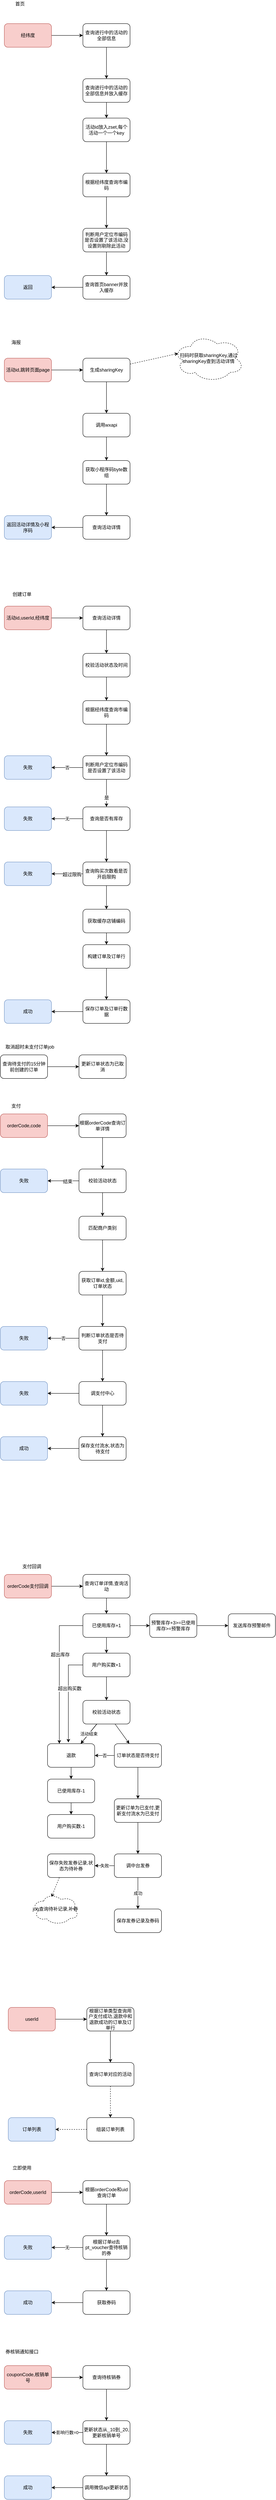 <mxfile version="12.9.5" type="github">
  <diagram id="_H2hld0KvXOal89NalA2" name="第 1 页">
    <mxGraphModel dx="1422" dy="919" grid="1" gridSize="10" guides="1" tooltips="1" connect="1" arrows="1" fold="1" page="1" pageScale="1" pageWidth="827" pageHeight="1169" math="0" shadow="0">
      <root>
        <mxCell id="0" />
        <mxCell id="1" parent="0" />
        <mxCell id="Ok05fjs2bpj7ajgnI6l9-3" value="" style="edgeStyle=orthogonalEdgeStyle;rounded=0;orthogonalLoop=1;jettySize=auto;html=1;" parent="1" source="Ok05fjs2bpj7ajgnI6l9-1" target="Ok05fjs2bpj7ajgnI6l9-2" edge="1">
          <mxGeometry relative="1" as="geometry" />
        </mxCell>
        <mxCell id="Ok05fjs2bpj7ajgnI6l9-1" value="经纬度" style="rounded=1;whiteSpace=wrap;html=1;fillColor=#f8cecc;strokeColor=#b85450;" parent="1" vertex="1">
          <mxGeometry x="50" y="100" width="120" height="60" as="geometry" />
        </mxCell>
        <mxCell id="Ok05fjs2bpj7ajgnI6l9-5" value="" style="edgeStyle=orthogonalEdgeStyle;rounded=0;orthogonalLoop=1;jettySize=auto;html=1;" parent="1" source="Ok05fjs2bpj7ajgnI6l9-2" target="Ok05fjs2bpj7ajgnI6l9-4" edge="1">
          <mxGeometry relative="1" as="geometry" />
        </mxCell>
        <mxCell id="Ok05fjs2bpj7ajgnI6l9-2" value="查询进行中的活动的全部信息" style="rounded=1;whiteSpace=wrap;html=1;" parent="1" vertex="1">
          <mxGeometry x="250" y="100" width="120" height="60" as="geometry" />
        </mxCell>
        <mxCell id="Ok05fjs2bpj7ajgnI6l9-45" value="" style="edgeStyle=none;rounded=0;orthogonalLoop=1;jettySize=auto;html=1;" parent="1" source="Ok05fjs2bpj7ajgnI6l9-4" target="Ok05fjs2bpj7ajgnI6l9-44" edge="1">
          <mxGeometry relative="1" as="geometry" />
        </mxCell>
        <mxCell id="Ok05fjs2bpj7ajgnI6l9-4" value="查询进行中的活动的全部信息并放入缓存" style="rounded=1;whiteSpace=wrap;html=1;" parent="1" vertex="1">
          <mxGeometry x="250" y="240" width="120" height="60" as="geometry" />
        </mxCell>
        <mxCell id="Ok05fjs2bpj7ajgnI6l9-46" value="" style="edgeStyle=none;rounded=0;orthogonalLoop=1;jettySize=auto;html=1;" parent="1" source="Ok05fjs2bpj7ajgnI6l9-44" target="Ok05fjs2bpj7ajgnI6l9-6" edge="1">
          <mxGeometry relative="1" as="geometry" />
        </mxCell>
        <mxCell id="Ok05fjs2bpj7ajgnI6l9-44" value="活动id放入zset,每个活动一个一个key" style="rounded=1;whiteSpace=wrap;html=1;" parent="1" vertex="1">
          <mxGeometry x="250" y="340" width="120" height="60" as="geometry" />
        </mxCell>
        <mxCell id="Ok05fjs2bpj7ajgnI6l9-9" value="" style="edgeStyle=orthogonalEdgeStyle;rounded=0;orthogonalLoop=1;jettySize=auto;html=1;" parent="1" source="Ok05fjs2bpj7ajgnI6l9-6" target="Ok05fjs2bpj7ajgnI6l9-8" edge="1">
          <mxGeometry relative="1" as="geometry" />
        </mxCell>
        <mxCell id="Ok05fjs2bpj7ajgnI6l9-6" value="根据经纬度查询市编码" style="rounded=1;whiteSpace=wrap;html=1;" parent="1" vertex="1">
          <mxGeometry x="250" y="480" width="120" height="60" as="geometry" />
        </mxCell>
        <mxCell id="Ok05fjs2bpj7ajgnI6l9-47" value="" style="edgeStyle=none;rounded=0;orthogonalLoop=1;jettySize=auto;html=1;" parent="1" source="Ok05fjs2bpj7ajgnI6l9-8" target="Ok05fjs2bpj7ajgnI6l9-14" edge="1">
          <mxGeometry relative="1" as="geometry" />
        </mxCell>
        <mxCell id="Ok05fjs2bpj7ajgnI6l9-8" value="判断用户定位市编码是否设置了该活动,没设置则剔除此活动" style="rounded=1;whiteSpace=wrap;html=1;" parent="1" vertex="1">
          <mxGeometry x="250" y="620" width="120" height="60" as="geometry" />
        </mxCell>
        <mxCell id="Ok05fjs2bpj7ajgnI6l9-18" value="" style="edgeStyle=orthogonalEdgeStyle;rounded=0;orthogonalLoop=1;jettySize=auto;html=1;" parent="1" source="Ok05fjs2bpj7ajgnI6l9-14" target="Ok05fjs2bpj7ajgnI6l9-16" edge="1">
          <mxGeometry relative="1" as="geometry" />
        </mxCell>
        <mxCell id="Ok05fjs2bpj7ajgnI6l9-14" value="查询首页banner并放入缓存" style="rounded=1;whiteSpace=wrap;html=1;" parent="1" vertex="1">
          <mxGeometry x="250" y="740" width="120" height="60" as="geometry" />
        </mxCell>
        <mxCell id="Ok05fjs2bpj7ajgnI6l9-16" value="返回" style="rounded=1;whiteSpace=wrap;html=1;fillColor=#dae8fc;strokeColor=#6c8ebf;" parent="1" vertex="1">
          <mxGeometry x="50" y="740" width="120" height="60" as="geometry" />
        </mxCell>
        <mxCell id="Ok05fjs2bpj7ajgnI6l9-50" value="" style="edgeStyle=none;rounded=0;orthogonalLoop=1;jettySize=auto;html=1;" parent="1" source="Ok05fjs2bpj7ajgnI6l9-48" target="Ok05fjs2bpj7ajgnI6l9-49" edge="1">
          <mxGeometry relative="1" as="geometry" />
        </mxCell>
        <mxCell id="Ok05fjs2bpj7ajgnI6l9-48" value="活动id,跳转页面page" style="rounded=1;whiteSpace=wrap;html=1;fillColor=#f8cecc;strokeColor=#b85450;" parent="1" vertex="1">
          <mxGeometry x="50" y="950" width="120" height="60" as="geometry" />
        </mxCell>
        <mxCell id="yhTUn1hj1hSoAKpHzNoM-26" value="" style="edgeStyle=orthogonalEdgeStyle;rounded=0;orthogonalLoop=1;jettySize=auto;html=1;" edge="1" parent="1" source="Ok05fjs2bpj7ajgnI6l9-49" target="yhTUn1hj1hSoAKpHzNoM-25">
          <mxGeometry relative="1" as="geometry" />
        </mxCell>
        <mxCell id="yhTUn1hj1hSoAKpHzNoM-31" style="edgeStyle=none;rounded=0;orthogonalLoop=1;jettySize=auto;html=1;exitX=1;exitY=0.25;exitDx=0;exitDy=0;entryX=0.07;entryY=0.4;entryDx=0;entryDy=0;entryPerimeter=0;strokeColor=#000000;dashed=1;" edge="1" parent="1" source="Ok05fjs2bpj7ajgnI6l9-49" target="yhTUn1hj1hSoAKpHzNoM-28">
          <mxGeometry relative="1" as="geometry" />
        </mxCell>
        <mxCell id="Ok05fjs2bpj7ajgnI6l9-49" value="生成sharingKey" style="rounded=1;whiteSpace=wrap;html=1;" parent="1" vertex="1">
          <mxGeometry x="250" y="950" width="120" height="60" as="geometry" />
        </mxCell>
        <mxCell id="yhTUn1hj1hSoAKpHzNoM-27" value="" style="edgeStyle=orthogonalEdgeStyle;rounded=0;orthogonalLoop=1;jettySize=auto;html=1;" edge="1" parent="1" source="yhTUn1hj1hSoAKpHzNoM-25" target="Ok05fjs2bpj7ajgnI6l9-51">
          <mxGeometry relative="1" as="geometry" />
        </mxCell>
        <mxCell id="yhTUn1hj1hSoAKpHzNoM-25" value="调用wxapi" style="rounded=1;whiteSpace=wrap;html=1;" vertex="1" parent="1">
          <mxGeometry x="250" y="1090" width="120" height="60" as="geometry" />
        </mxCell>
        <mxCell id="Ok05fjs2bpj7ajgnI6l9-54" value="" style="edgeStyle=none;rounded=0;orthogonalLoop=1;jettySize=auto;html=1;" parent="1" source="Ok05fjs2bpj7ajgnI6l9-51" edge="1">
          <mxGeometry relative="1" as="geometry">
            <mxPoint x="310" y="1350" as="targetPoint" />
          </mxGeometry>
        </mxCell>
        <mxCell id="Ok05fjs2bpj7ajgnI6l9-51" value="获取小程序码byte数组" style="rounded=1;whiteSpace=wrap;html=1;" parent="1" vertex="1">
          <mxGeometry x="250" y="1210" width="120" height="60" as="geometry" />
        </mxCell>
        <mxCell id="Ok05fjs2bpj7ajgnI6l9-58" value="" style="edgeStyle=none;rounded=0;orthogonalLoop=1;jettySize=auto;html=1;" parent="1" source="Ok05fjs2bpj7ajgnI6l9-55" target="Ok05fjs2bpj7ajgnI6l9-57" edge="1">
          <mxGeometry relative="1" as="geometry" />
        </mxCell>
        <mxCell id="Ok05fjs2bpj7ajgnI6l9-55" value="查询活动详情" style="rounded=1;whiteSpace=wrap;html=1;" parent="1" vertex="1">
          <mxGeometry x="250" y="1350" width="120" height="60" as="geometry" />
        </mxCell>
        <mxCell id="Ok05fjs2bpj7ajgnI6l9-57" value="返回活动详情及小程序码" style="rounded=1;whiteSpace=wrap;html=1;fillColor=#dae8fc;strokeColor=#6c8ebf;" parent="1" vertex="1">
          <mxGeometry x="50" y="1350" width="120" height="60" as="geometry" />
        </mxCell>
        <mxCell id="Ok05fjs2bpj7ajgnI6l9-61" value="" style="edgeStyle=none;rounded=0;orthogonalLoop=1;jettySize=auto;html=1;" parent="1" source="Ok05fjs2bpj7ajgnI6l9-59" target="Ok05fjs2bpj7ajgnI6l9-60" edge="1">
          <mxGeometry relative="1" as="geometry" />
        </mxCell>
        <mxCell id="Ok05fjs2bpj7ajgnI6l9-59" value="活动id,userId,经纬度" style="rounded=1;whiteSpace=wrap;html=1;fillColor=#f8cecc;strokeColor=#b85450;" parent="1" vertex="1">
          <mxGeometry x="50" y="1580" width="120" height="60" as="geometry" />
        </mxCell>
        <mxCell id="Ok05fjs2bpj7ajgnI6l9-83" value="" style="edgeStyle=none;rounded=0;orthogonalLoop=1;jettySize=auto;html=1;" parent="1" source="Ok05fjs2bpj7ajgnI6l9-60" target="Ok05fjs2bpj7ajgnI6l9-75" edge="1">
          <mxGeometry relative="1" as="geometry" />
        </mxCell>
        <mxCell id="Ok05fjs2bpj7ajgnI6l9-60" value="查询活动详情" style="rounded=1;whiteSpace=wrap;html=1;" parent="1" vertex="1">
          <mxGeometry x="250" y="1580" width="120" height="60" as="geometry" />
        </mxCell>
        <mxCell id="Ok05fjs2bpj7ajgnI6l9-84" value="" style="edgeStyle=none;rounded=0;orthogonalLoop=1;jettySize=auto;html=1;" parent="1" source="Ok05fjs2bpj7ajgnI6l9-75" target="Ok05fjs2bpj7ajgnI6l9-66" edge="1">
          <mxGeometry relative="1" as="geometry" />
        </mxCell>
        <mxCell id="Ok05fjs2bpj7ajgnI6l9-75" value="校验活动状态及时间" style="rounded=1;whiteSpace=wrap;html=1;" parent="1" vertex="1">
          <mxGeometry x="250" y="1700" width="120" height="60" as="geometry" />
        </mxCell>
        <mxCell id="Ok05fjs2bpj7ajgnI6l9-69" value="" style="edgeStyle=none;rounded=0;orthogonalLoop=1;jettySize=auto;html=1;" parent="1" source="Ok05fjs2bpj7ajgnI6l9-66" target="Ok05fjs2bpj7ajgnI6l9-68" edge="1">
          <mxGeometry relative="1" as="geometry" />
        </mxCell>
        <mxCell id="Ok05fjs2bpj7ajgnI6l9-66" value="根据经纬度查询市编码" style="rounded=1;whiteSpace=wrap;html=1;" parent="1" vertex="1">
          <mxGeometry x="250" y="1820" width="120" height="60" as="geometry" />
        </mxCell>
        <mxCell id="Ok05fjs2bpj7ajgnI6l9-71" value="否" style="edgeStyle=none;rounded=0;orthogonalLoop=1;jettySize=auto;html=1;" parent="1" source="Ok05fjs2bpj7ajgnI6l9-68" target="Ok05fjs2bpj7ajgnI6l9-70" edge="1">
          <mxGeometry relative="1" as="geometry" />
        </mxCell>
        <mxCell id="Ok05fjs2bpj7ajgnI6l9-92" value="" style="edgeStyle=none;rounded=0;orthogonalLoop=1;jettySize=auto;html=1;" parent="1" source="Ok05fjs2bpj7ajgnI6l9-68" target="Ok05fjs2bpj7ajgnI6l9-81" edge="1">
          <mxGeometry relative="1" as="geometry" />
        </mxCell>
        <mxCell id="Ok05fjs2bpj7ajgnI6l9-93" value="是" style="text;html=1;align=center;verticalAlign=middle;resizable=0;points=[];labelBackgroundColor=#ffffff;" parent="Ok05fjs2bpj7ajgnI6l9-92" vertex="1" connectable="0">
          <mxGeometry x="0.343" relative="1" as="geometry">
            <mxPoint as="offset" />
          </mxGeometry>
        </mxCell>
        <mxCell id="Ok05fjs2bpj7ajgnI6l9-68" value="判断用户定位市编码是否设置了该活动" style="rounded=1;whiteSpace=wrap;html=1;" parent="1" vertex="1">
          <mxGeometry x="250" y="1960" width="120" height="60" as="geometry" />
        </mxCell>
        <mxCell id="Ok05fjs2bpj7ajgnI6l9-86" value="" style="edgeStyle=none;rounded=0;orthogonalLoop=1;jettySize=auto;html=1;" parent="1" source="Ok05fjs2bpj7ajgnI6l9-81" target="Ok05fjs2bpj7ajgnI6l9-85" edge="1">
          <mxGeometry relative="1" as="geometry" />
        </mxCell>
        <mxCell id="yhTUn1hj1hSoAKpHzNoM-2" value="无" style="edgeStyle=orthogonalEdgeStyle;rounded=0;orthogonalLoop=1;jettySize=auto;html=1;" edge="1" parent="1" source="Ok05fjs2bpj7ajgnI6l9-81" target="yhTUn1hj1hSoAKpHzNoM-1">
          <mxGeometry relative="1" as="geometry" />
        </mxCell>
        <mxCell id="Ok05fjs2bpj7ajgnI6l9-81" value="查询是否有库存" style="rounded=1;whiteSpace=wrap;html=1;" parent="1" vertex="1">
          <mxGeometry x="250" y="2090" width="120" height="60" as="geometry" />
        </mxCell>
        <mxCell id="yhTUn1hj1hSoAKpHzNoM-1" value="失败" style="rounded=1;whiteSpace=wrap;html=1;fillColor=#dae8fc;strokeColor=#6c8ebf;" vertex="1" parent="1">
          <mxGeometry x="50" y="2090" width="120" height="60" as="geometry" />
        </mxCell>
        <mxCell id="Ok05fjs2bpj7ajgnI6l9-88" value="" style="edgeStyle=none;rounded=0;orthogonalLoop=1;jettySize=auto;html=1;" parent="1" source="Ok05fjs2bpj7ajgnI6l9-85" target="Ok05fjs2bpj7ajgnI6l9-87" edge="1">
          <mxGeometry relative="1" as="geometry" />
        </mxCell>
        <mxCell id="Ok05fjs2bpj7ajgnI6l9-89" value="超过限购" style="text;html=1;align=center;verticalAlign=middle;resizable=0;points=[];labelBackgroundColor=#ffffff;" parent="Ok05fjs2bpj7ajgnI6l9-88" vertex="1" connectable="0">
          <mxGeometry x="-0.3" y="2" relative="1" as="geometry">
            <mxPoint as="offset" />
          </mxGeometry>
        </mxCell>
        <mxCell id="Ok05fjs2bpj7ajgnI6l9-91" value="" style="edgeStyle=none;rounded=0;orthogonalLoop=1;jettySize=auto;html=1;" parent="1" source="Ok05fjs2bpj7ajgnI6l9-85" target="Ok05fjs2bpj7ajgnI6l9-90" edge="1">
          <mxGeometry relative="1" as="geometry" />
        </mxCell>
        <mxCell id="Ok05fjs2bpj7ajgnI6l9-85" value="查询购买次数看是否开启限购" style="rounded=1;whiteSpace=wrap;html=1;" parent="1" vertex="1">
          <mxGeometry x="250" y="2230" width="120" height="60" as="geometry" />
        </mxCell>
        <mxCell id="Ok05fjs2bpj7ajgnI6l9-95" value="" style="edgeStyle=none;rounded=0;orthogonalLoop=1;jettySize=auto;html=1;" parent="1" source="Ok05fjs2bpj7ajgnI6l9-90" target="Ok05fjs2bpj7ajgnI6l9-94" edge="1">
          <mxGeometry relative="1" as="geometry" />
        </mxCell>
        <mxCell id="Ok05fjs2bpj7ajgnI6l9-90" value="获取缓存店铺编码" style="rounded=1;whiteSpace=wrap;html=1;" parent="1" vertex="1">
          <mxGeometry x="250" y="2350" width="120" height="60" as="geometry" />
        </mxCell>
        <mxCell id="Ok05fjs2bpj7ajgnI6l9-99" value="" style="edgeStyle=none;rounded=0;orthogonalLoop=1;jettySize=auto;html=1;" parent="1" source="Ok05fjs2bpj7ajgnI6l9-94" target="Ok05fjs2bpj7ajgnI6l9-98" edge="1">
          <mxGeometry relative="1" as="geometry" />
        </mxCell>
        <mxCell id="Ok05fjs2bpj7ajgnI6l9-94" value="构建订单及订单行" style="rounded=1;whiteSpace=wrap;html=1;" parent="1" vertex="1">
          <mxGeometry x="250" y="2440" width="120" height="60" as="geometry" />
        </mxCell>
        <mxCell id="Ok05fjs2bpj7ajgnI6l9-101" value="" style="edgeStyle=none;rounded=0;orthogonalLoop=1;jettySize=auto;html=1;" parent="1" source="Ok05fjs2bpj7ajgnI6l9-98" target="Ok05fjs2bpj7ajgnI6l9-100" edge="1">
          <mxGeometry relative="1" as="geometry" />
        </mxCell>
        <mxCell id="Ok05fjs2bpj7ajgnI6l9-98" value="保存订单及订单行数据" style="rounded=1;whiteSpace=wrap;html=1;" parent="1" vertex="1">
          <mxGeometry x="250" y="2580" width="120" height="60" as="geometry" />
        </mxCell>
        <mxCell id="Ok05fjs2bpj7ajgnI6l9-100" value="成功" style="rounded=1;whiteSpace=wrap;html=1;fillColor=#dae8fc;strokeColor=#6c8ebf;" parent="1" vertex="1">
          <mxGeometry x="50" y="2580" width="120" height="60" as="geometry" />
        </mxCell>
        <mxCell id="Ok05fjs2bpj7ajgnI6l9-87" value="失败" style="rounded=1;whiteSpace=wrap;html=1;fillColor=#dae8fc;strokeColor=#6c8ebf;" parent="1" vertex="1">
          <mxGeometry x="50" y="2230" width="120" height="60" as="geometry" />
        </mxCell>
        <mxCell id="Ok05fjs2bpj7ajgnI6l9-70" value="失败" style="rounded=1;whiteSpace=wrap;html=1;fillColor=#dae8fc;strokeColor=#6c8ebf;" parent="1" vertex="1">
          <mxGeometry x="50" y="1960" width="120" height="60" as="geometry" />
        </mxCell>
        <mxCell id="Ok05fjs2bpj7ajgnI6l9-104" value="" style="edgeStyle=none;rounded=0;orthogonalLoop=1;jettySize=auto;html=1;" parent="1" source="Ok05fjs2bpj7ajgnI6l9-102" target="Ok05fjs2bpj7ajgnI6l9-103" edge="1">
          <mxGeometry relative="1" as="geometry" />
        </mxCell>
        <mxCell id="Ok05fjs2bpj7ajgnI6l9-102" value="查询待支付的15分钟前创建的订单" style="rounded=1;whiteSpace=wrap;html=1;" parent="1" vertex="1">
          <mxGeometry x="40" y="2720" width="120" height="60" as="geometry" />
        </mxCell>
        <mxCell id="Ok05fjs2bpj7ajgnI6l9-103" value="更新订单状态为已取消" style="rounded=1;whiteSpace=wrap;html=1;" parent="1" vertex="1">
          <mxGeometry x="240" y="2720" width="120" height="60" as="geometry" />
        </mxCell>
        <mxCell id="Ok05fjs2bpj7ajgnI6l9-109" value="" style="edgeStyle=none;rounded=0;orthogonalLoop=1;jettySize=auto;html=1;" parent="1" source="Ok05fjs2bpj7ajgnI6l9-107" target="Ok05fjs2bpj7ajgnI6l9-108" edge="1">
          <mxGeometry relative="1" as="geometry" />
        </mxCell>
        <mxCell id="Ok05fjs2bpj7ajgnI6l9-107" value="orderCode,code" style="rounded=1;whiteSpace=wrap;html=1;fillColor=#f8cecc;strokeColor=#b85450;" parent="1" vertex="1">
          <mxGeometry x="40" y="2870" width="120" height="60" as="geometry" />
        </mxCell>
        <mxCell id="Ok05fjs2bpj7ajgnI6l9-132" value="" style="edgeStyle=none;rounded=0;orthogonalLoop=1;jettySize=auto;html=1;" parent="1" source="Ok05fjs2bpj7ajgnI6l9-108" target="Ok05fjs2bpj7ajgnI6l9-131" edge="1">
          <mxGeometry relative="1" as="geometry" />
        </mxCell>
        <mxCell id="Ok05fjs2bpj7ajgnI6l9-108" value="根据orderCode查询订单详情" style="rounded=1;whiteSpace=wrap;html=1;" parent="1" vertex="1">
          <mxGeometry x="240" y="2870" width="120" height="60" as="geometry" />
        </mxCell>
        <mxCell id="Ok05fjs2bpj7ajgnI6l9-133" value="" style="edgeStyle=none;rounded=0;orthogonalLoop=1;jettySize=auto;html=1;" parent="1" source="Ok05fjs2bpj7ajgnI6l9-131" target="Ok05fjs2bpj7ajgnI6l9-110" edge="1">
          <mxGeometry relative="1" as="geometry" />
        </mxCell>
        <mxCell id="Ok05fjs2bpj7ajgnI6l9-170" value="" style="edgeStyle=none;rounded=0;orthogonalLoop=1;jettySize=auto;html=1;" parent="1" source="Ok05fjs2bpj7ajgnI6l9-131" edge="1">
          <mxGeometry relative="1" as="geometry">
            <mxPoint x="160" y="3040" as="targetPoint" />
          </mxGeometry>
        </mxCell>
        <mxCell id="Ok05fjs2bpj7ajgnI6l9-171" value="结束" style="text;html=1;align=center;verticalAlign=middle;resizable=0;points=[];labelBackgroundColor=#ffffff;" parent="Ok05fjs2bpj7ajgnI6l9-170" vertex="1" connectable="0">
          <mxGeometry x="-0.275" y="2" relative="1" as="geometry">
            <mxPoint as="offset" />
          </mxGeometry>
        </mxCell>
        <mxCell id="Ok05fjs2bpj7ajgnI6l9-131" value="校验活动状态" style="rounded=1;whiteSpace=wrap;html=1;" parent="1" vertex="1">
          <mxGeometry x="240" y="3010" width="120" height="60" as="geometry" />
        </mxCell>
        <mxCell id="Ok05fjs2bpj7ajgnI6l9-113" value="" style="edgeStyle=none;rounded=0;orthogonalLoop=1;jettySize=auto;html=1;" parent="1" source="Ok05fjs2bpj7ajgnI6l9-110" target="Ok05fjs2bpj7ajgnI6l9-112" edge="1">
          <mxGeometry relative="1" as="geometry" />
        </mxCell>
        <mxCell id="Ok05fjs2bpj7ajgnI6l9-110" value="匹配商户类别" style="rounded=1;whiteSpace=wrap;html=1;" parent="1" vertex="1">
          <mxGeometry x="240" y="3130" width="120" height="60" as="geometry" />
        </mxCell>
        <mxCell id="Ok05fjs2bpj7ajgnI6l9-115" value="" style="edgeStyle=none;rounded=0;orthogonalLoop=1;jettySize=auto;html=1;" parent="1" source="Ok05fjs2bpj7ajgnI6l9-112" target="Ok05fjs2bpj7ajgnI6l9-114" edge="1">
          <mxGeometry relative="1" as="geometry" />
        </mxCell>
        <mxCell id="Ok05fjs2bpj7ajgnI6l9-112" value="获取订单id,金额,uid,订单状态" style="rounded=1;whiteSpace=wrap;html=1;" parent="1" vertex="1">
          <mxGeometry x="240" y="3270" width="120" height="60" as="geometry" />
        </mxCell>
        <mxCell id="Ok05fjs2bpj7ajgnI6l9-117" value="否" style="edgeStyle=none;rounded=0;orthogonalLoop=1;jettySize=auto;html=1;" parent="1" source="Ok05fjs2bpj7ajgnI6l9-114" target="Ok05fjs2bpj7ajgnI6l9-116" edge="1">
          <mxGeometry relative="1" as="geometry" />
        </mxCell>
        <mxCell id="Ok05fjs2bpj7ajgnI6l9-134" value="" style="edgeStyle=none;rounded=0;orthogonalLoop=1;jettySize=auto;html=1;" parent="1" source="Ok05fjs2bpj7ajgnI6l9-114" target="Ok05fjs2bpj7ajgnI6l9-120" edge="1">
          <mxGeometry relative="1" as="geometry" />
        </mxCell>
        <mxCell id="Ok05fjs2bpj7ajgnI6l9-114" value="判断订单状态是否待支付" style="rounded=1;whiteSpace=wrap;html=1;" parent="1" vertex="1">
          <mxGeometry x="240" y="3410" width="120" height="60" as="geometry" />
        </mxCell>
        <mxCell id="Ok05fjs2bpj7ajgnI6l9-123" value="" style="edgeStyle=none;rounded=0;orthogonalLoop=1;jettySize=auto;html=1;" parent="1" source="Ok05fjs2bpj7ajgnI6l9-120" target="Ok05fjs2bpj7ajgnI6l9-122" edge="1">
          <mxGeometry relative="1" as="geometry" />
        </mxCell>
        <mxCell id="Ok05fjs2bpj7ajgnI6l9-125" value="" style="edgeStyle=none;rounded=0;orthogonalLoop=1;jettySize=auto;html=1;" parent="1" source="Ok05fjs2bpj7ajgnI6l9-120" target="Ok05fjs2bpj7ajgnI6l9-124" edge="1">
          <mxGeometry relative="1" as="geometry" />
        </mxCell>
        <mxCell id="Ok05fjs2bpj7ajgnI6l9-120" value="调支付中心" style="rounded=1;whiteSpace=wrap;html=1;" parent="1" vertex="1">
          <mxGeometry x="240" y="3550" width="120" height="60" as="geometry" />
        </mxCell>
        <mxCell id="Ok05fjs2bpj7ajgnI6l9-127" value="" style="edgeStyle=none;rounded=0;orthogonalLoop=1;jettySize=auto;html=1;" parent="1" source="Ok05fjs2bpj7ajgnI6l9-124" target="Ok05fjs2bpj7ajgnI6l9-126" edge="1">
          <mxGeometry relative="1" as="geometry" />
        </mxCell>
        <mxCell id="Ok05fjs2bpj7ajgnI6l9-124" value="保存支付流水,状态为待支付" style="rounded=1;whiteSpace=wrap;html=1;" parent="1" vertex="1">
          <mxGeometry x="240" y="3690" width="120" height="60" as="geometry" />
        </mxCell>
        <mxCell id="Ok05fjs2bpj7ajgnI6l9-126" value="成功" style="rounded=1;whiteSpace=wrap;html=1;fillColor=#dae8fc;strokeColor=#6c8ebf;" parent="1" vertex="1">
          <mxGeometry x="40" y="3690" width="120" height="60" as="geometry" />
        </mxCell>
        <mxCell id="Ok05fjs2bpj7ajgnI6l9-122" value="失败" style="rounded=1;whiteSpace=wrap;html=1;fillColor=#dae8fc;strokeColor=#6c8ebf;" parent="1" vertex="1">
          <mxGeometry x="40" y="3550" width="120" height="60" as="geometry" />
        </mxCell>
        <mxCell id="Ok05fjs2bpj7ajgnI6l9-116" value="失败" style="rounded=1;whiteSpace=wrap;html=1;fillColor=#dae8fc;strokeColor=#6c8ebf;" parent="1" vertex="1">
          <mxGeometry x="40" y="3410" width="120" height="60" as="geometry" />
        </mxCell>
        <mxCell id="Ok05fjs2bpj7ajgnI6l9-130" value="" style="edgeStyle=none;rounded=0;orthogonalLoop=1;jettySize=auto;html=1;" parent="1" source="Ok05fjs2bpj7ajgnI6l9-128" target="Ok05fjs2bpj7ajgnI6l9-129" edge="1">
          <mxGeometry relative="1" as="geometry" />
        </mxCell>
        <mxCell id="Ok05fjs2bpj7ajgnI6l9-128" value="orderCode支付回调" style="rounded=1;whiteSpace=wrap;html=1;fillColor=#f8cecc;strokeColor=#b85450;" parent="1" vertex="1">
          <mxGeometry x="50" y="4040" width="120" height="60" as="geometry" />
        </mxCell>
        <mxCell id="yhTUn1hj1hSoAKpHzNoM-4" value="" style="edgeStyle=orthogonalEdgeStyle;rounded=0;orthogonalLoop=1;jettySize=auto;html=1;" edge="1" parent="1" source="Ok05fjs2bpj7ajgnI6l9-129" target="yhTUn1hj1hSoAKpHzNoM-3">
          <mxGeometry relative="1" as="geometry" />
        </mxCell>
        <mxCell id="Ok05fjs2bpj7ajgnI6l9-129" value="查询订单详情,查询活动" style="rounded=1;whiteSpace=wrap;html=1;" parent="1" vertex="1">
          <mxGeometry x="250" y="4040" width="120" height="60" as="geometry" />
        </mxCell>
        <mxCell id="Ok05fjs2bpj7ajgnI6l9-140" value="" style="edgeStyle=none;rounded=0;orthogonalLoop=1;jettySize=auto;html=1;" parent="1" source="Ok05fjs2bpj7ajgnI6l9-135" target="Ok05fjs2bpj7ajgnI6l9-139" edge="1">
          <mxGeometry relative="1" as="geometry" />
        </mxCell>
        <mxCell id="Ok05fjs2bpj7ajgnI6l9-141" value="" style="edgeStyle=none;rounded=0;orthogonalLoop=1;jettySize=auto;html=1;" parent="1" source="Ok05fjs2bpj7ajgnI6l9-135" target="Ok05fjs2bpj7ajgnI6l9-139" edge="1">
          <mxGeometry relative="1" as="geometry" />
        </mxCell>
        <mxCell id="Ok05fjs2bpj7ajgnI6l9-142" value="活动结束" style="edgeStyle=none;rounded=0;orthogonalLoop=1;jettySize=auto;html=1;" parent="1" source="Ok05fjs2bpj7ajgnI6l9-135" target="Ok05fjs2bpj7ajgnI6l9-139" edge="1">
          <mxGeometry relative="1" as="geometry" />
        </mxCell>
        <mxCell id="Ok05fjs2bpj7ajgnI6l9-144" value="" style="edgeStyle=none;rounded=0;orthogonalLoop=1;jettySize=auto;html=1;" parent="1" source="Ok05fjs2bpj7ajgnI6l9-135" target="Ok05fjs2bpj7ajgnI6l9-143" edge="1">
          <mxGeometry relative="1" as="geometry" />
        </mxCell>
        <mxCell id="Ok05fjs2bpj7ajgnI6l9-135" value="校验活动状态" style="rounded=1;whiteSpace=wrap;html=1;" parent="1" vertex="1">
          <mxGeometry x="250" y="4360" width="120" height="60" as="geometry" />
        </mxCell>
        <mxCell id="Ok05fjs2bpj7ajgnI6l9-148" value="" style="edgeStyle=none;rounded=0;orthogonalLoop=1;jettySize=auto;html=1;" parent="1" source="Ok05fjs2bpj7ajgnI6l9-143" target="Ok05fjs2bpj7ajgnI6l9-147" edge="1">
          <mxGeometry relative="1" as="geometry" />
        </mxCell>
        <mxCell id="Ok05fjs2bpj7ajgnI6l9-149" value="否" style="edgeStyle=none;rounded=0;orthogonalLoop=1;jettySize=auto;html=1;" parent="1" source="Ok05fjs2bpj7ajgnI6l9-143" target="Ok05fjs2bpj7ajgnI6l9-139" edge="1">
          <mxGeometry relative="1" as="geometry" />
        </mxCell>
        <mxCell id="Ok05fjs2bpj7ajgnI6l9-143" value="订单状态是否待支付" style="rounded=1;whiteSpace=wrap;html=1;" parent="1" vertex="1">
          <mxGeometry x="330" y="4470" width="120" height="60" as="geometry" />
        </mxCell>
        <mxCell id="Ok05fjs2bpj7ajgnI6l9-152" value="" style="edgeStyle=none;rounded=0;orthogonalLoop=1;jettySize=auto;html=1;" parent="1" source="Ok05fjs2bpj7ajgnI6l9-147" target="Ok05fjs2bpj7ajgnI6l9-151" edge="1">
          <mxGeometry relative="1" as="geometry" />
        </mxCell>
        <mxCell id="Ok05fjs2bpj7ajgnI6l9-147" value="更新订单为已支付,更新支付流水为已支付" style="rounded=1;whiteSpace=wrap;html=1;" parent="1" vertex="1">
          <mxGeometry x="330" y="4610" width="120" height="60" as="geometry" />
        </mxCell>
        <mxCell id="Ok05fjs2bpj7ajgnI6l9-154" value="失败" style="edgeStyle=none;rounded=0;orthogonalLoop=1;jettySize=auto;html=1;" parent="1" source="Ok05fjs2bpj7ajgnI6l9-151" target="Ok05fjs2bpj7ajgnI6l9-153" edge="1">
          <mxGeometry relative="1" as="geometry" />
        </mxCell>
        <mxCell id="Ok05fjs2bpj7ajgnI6l9-158" value="成功" style="edgeStyle=none;rounded=0;orthogonalLoop=1;jettySize=auto;html=1;" parent="1" source="Ok05fjs2bpj7ajgnI6l9-151" target="Ok05fjs2bpj7ajgnI6l9-157" edge="1">
          <mxGeometry relative="1" as="geometry" />
        </mxCell>
        <mxCell id="Ok05fjs2bpj7ajgnI6l9-151" value="调中台发券" style="rounded=1;whiteSpace=wrap;html=1;" parent="1" vertex="1">
          <mxGeometry x="330" y="4750" width="120" height="60" as="geometry" />
        </mxCell>
        <mxCell id="Ok05fjs2bpj7ajgnI6l9-157" value="保存发券记录及券码" style="rounded=1;whiteSpace=wrap;html=1;" parent="1" vertex="1">
          <mxGeometry x="330" y="4890" width="120" height="60" as="geometry" />
        </mxCell>
        <mxCell id="yhTUn1hj1hSoAKpHzNoM-18" value="" style="edgeStyle=orthogonalEdgeStyle;rounded=0;orthogonalLoop=1;jettySize=auto;html=1;" edge="1" parent="1" source="Ok05fjs2bpj7ajgnI6l9-161">
          <mxGeometry relative="1" as="geometry">
            <mxPoint x="620" y="4170" as="targetPoint" />
          </mxGeometry>
        </mxCell>
        <mxCell id="Ok05fjs2bpj7ajgnI6l9-161" value="预警库存+3&amp;gt;=已使用库存&amp;gt;=预警库存" style="rounded=1;whiteSpace=wrap;html=1;" parent="1" vertex="1">
          <mxGeometry x="420" y="4140" width="120" height="60" as="geometry" />
        </mxCell>
        <mxCell id="Ok05fjs2bpj7ajgnI6l9-167" value="发送库存预警邮件" style="rounded=1;whiteSpace=wrap;html=1;" parent="1" vertex="1">
          <mxGeometry x="620" y="4140" width="120" height="60" as="geometry" />
        </mxCell>
        <mxCell id="yhTUn1hj1hSoAKpHzNoM-36" style="edgeStyle=none;rounded=0;orthogonalLoop=1;jettySize=auto;html=1;exitX=0.25;exitY=1;exitDx=0;exitDy=0;dashed=1;strokeColor=#000000;" edge="1" parent="1" source="Ok05fjs2bpj7ajgnI6l9-153">
          <mxGeometry relative="1" as="geometry">
            <mxPoint x="170" y="4860" as="targetPoint" />
          </mxGeometry>
        </mxCell>
        <mxCell id="Ok05fjs2bpj7ajgnI6l9-153" value="保存失败发券记录,状态为待补券" style="rounded=1;whiteSpace=wrap;html=1;" parent="1" vertex="1">
          <mxGeometry x="160" y="4750" width="120" height="60" as="geometry" />
        </mxCell>
        <mxCell id="yhTUn1hj1hSoAKpHzNoM-10" value="" style="edgeStyle=orthogonalEdgeStyle;rounded=0;orthogonalLoop=1;jettySize=auto;html=1;" edge="1" parent="1" source="Ok05fjs2bpj7ajgnI6l9-139" target="yhTUn1hj1hSoAKpHzNoM-9">
          <mxGeometry relative="1" as="geometry" />
        </mxCell>
        <mxCell id="Ok05fjs2bpj7ajgnI6l9-139" value="退款" style="rounded=1;whiteSpace=wrap;html=1;" parent="1" vertex="1">
          <mxGeometry x="160" y="4470" width="120" height="60" as="geometry" />
        </mxCell>
        <mxCell id="yhTUn1hj1hSoAKpHzNoM-12" value="" style="edgeStyle=orthogonalEdgeStyle;rounded=0;orthogonalLoop=1;jettySize=auto;html=1;" edge="1" parent="1" source="yhTUn1hj1hSoAKpHzNoM-9" target="yhTUn1hj1hSoAKpHzNoM-11">
          <mxGeometry relative="1" as="geometry" />
        </mxCell>
        <mxCell id="yhTUn1hj1hSoAKpHzNoM-9" value="已使用库存-1" style="rounded=1;whiteSpace=wrap;html=1;" vertex="1" parent="1">
          <mxGeometry x="160" y="4560" width="120" height="60" as="geometry" />
        </mxCell>
        <mxCell id="yhTUn1hj1hSoAKpHzNoM-11" value="用户购买数-1" style="rounded=1;whiteSpace=wrap;html=1;" vertex="1" parent="1">
          <mxGeometry x="160" y="4650" width="120" height="60" as="geometry" />
        </mxCell>
        <mxCell id="Ok05fjs2bpj7ajgnI6l9-173" value="失败" style="rounded=1;whiteSpace=wrap;html=1;fillColor=#dae8fc;strokeColor=#6c8ebf;" parent="1" vertex="1">
          <mxGeometry x="40" y="3010" width="120" height="60" as="geometry" />
        </mxCell>
        <mxCell id="Ok05fjs2bpj7ajgnI6l9-180" value="" style="edgeStyle=none;rounded=0;orthogonalLoop=1;jettySize=auto;html=1;" parent="1" source="Ok05fjs2bpj7ajgnI6l9-178" target="Ok05fjs2bpj7ajgnI6l9-179" edge="1">
          <mxGeometry relative="1" as="geometry" />
        </mxCell>
        <mxCell id="Ok05fjs2bpj7ajgnI6l9-178" value="userId" style="rounded=1;whiteSpace=wrap;html=1;fillColor=#f8cecc;strokeColor=#b85450;" parent="1" vertex="1">
          <mxGeometry x="60" y="5140" width="120" height="60" as="geometry" />
        </mxCell>
        <mxCell id="Ok05fjs2bpj7ajgnI6l9-182" value="" style="edgeStyle=none;rounded=0;orthogonalLoop=1;jettySize=auto;html=1;" parent="1" source="Ok05fjs2bpj7ajgnI6l9-179" target="Ok05fjs2bpj7ajgnI6l9-181" edge="1">
          <mxGeometry relative="1" as="geometry" />
        </mxCell>
        <mxCell id="Ok05fjs2bpj7ajgnI6l9-179" value="根据订单类型查询用户支付成功,退款中和退款成功的订单及订单行" style="rounded=1;whiteSpace=wrap;html=1;" parent="1" vertex="1">
          <mxGeometry x="260" y="5140" width="120" height="60" as="geometry" />
        </mxCell>
        <mxCell id="yhTUn1hj1hSoAKpHzNoM-33" value="" style="edgeStyle=none;rounded=0;orthogonalLoop=1;jettySize=auto;html=1;dashed=1;strokeColor=#000000;" edge="1" parent="1" source="Ok05fjs2bpj7ajgnI6l9-181" target="yhTUn1hj1hSoAKpHzNoM-32">
          <mxGeometry relative="1" as="geometry" />
        </mxCell>
        <mxCell id="Ok05fjs2bpj7ajgnI6l9-181" value="查询订单对应的活动" style="rounded=1;whiteSpace=wrap;html=1;" parent="1" vertex="1">
          <mxGeometry x="260" y="5280" width="120" height="60" as="geometry" />
        </mxCell>
        <mxCell id="yhTUn1hj1hSoAKpHzNoM-35" value="" style="edgeStyle=none;rounded=0;orthogonalLoop=1;jettySize=auto;html=1;dashed=1;strokeColor=#000000;" edge="1" parent="1" source="yhTUn1hj1hSoAKpHzNoM-32" target="yhTUn1hj1hSoAKpHzNoM-34">
          <mxGeometry relative="1" as="geometry" />
        </mxCell>
        <mxCell id="yhTUn1hj1hSoAKpHzNoM-32" value="组装订单列表" style="rounded=1;whiteSpace=wrap;html=1;" vertex="1" parent="1">
          <mxGeometry x="260" y="5420" width="120" height="60" as="geometry" />
        </mxCell>
        <mxCell id="yhTUn1hj1hSoAKpHzNoM-34" value="订单列表" style="rounded=1;whiteSpace=wrap;html=1;fillColor=#dae8fc;strokeColor=#6c8ebf;" vertex="1" parent="1">
          <mxGeometry x="60" y="5420" width="120" height="60" as="geometry" />
        </mxCell>
        <mxCell id="Ok05fjs2bpj7ajgnI6l9-185" value="" style="edgeStyle=none;rounded=0;orthogonalLoop=1;jettySize=auto;html=1;" parent="1" source="Ok05fjs2bpj7ajgnI6l9-183" target="Ok05fjs2bpj7ajgnI6l9-184" edge="1">
          <mxGeometry relative="1" as="geometry" />
        </mxCell>
        <mxCell id="Ok05fjs2bpj7ajgnI6l9-183" value="orderCode,userId" style="rounded=1;whiteSpace=wrap;html=1;fillColor=#f8cecc;strokeColor=#b85450;" parent="1" vertex="1">
          <mxGeometry x="50" y="5580" width="120" height="60" as="geometry" />
        </mxCell>
        <mxCell id="Ok05fjs2bpj7ajgnI6l9-187" value="" style="edgeStyle=none;rounded=0;orthogonalLoop=1;jettySize=auto;html=1;" parent="1" source="Ok05fjs2bpj7ajgnI6l9-184" target="Ok05fjs2bpj7ajgnI6l9-186" edge="1">
          <mxGeometry relative="1" as="geometry" />
        </mxCell>
        <mxCell id="Ok05fjs2bpj7ajgnI6l9-184" value="根据orderCode和uid查询订单" style="rounded=1;whiteSpace=wrap;html=1;" parent="1" vertex="1">
          <mxGeometry x="250" y="5580" width="120" height="60" as="geometry" />
        </mxCell>
        <mxCell id="Ok05fjs2bpj7ajgnI6l9-191" value="无" style="edgeStyle=none;rounded=0;orthogonalLoop=1;jettySize=auto;html=1;" parent="1" source="Ok05fjs2bpj7ajgnI6l9-186" target="Ok05fjs2bpj7ajgnI6l9-190" edge="1">
          <mxGeometry relative="1" as="geometry" />
        </mxCell>
        <mxCell id="Ok05fjs2bpj7ajgnI6l9-193" value="" style="edgeStyle=none;rounded=0;orthogonalLoop=1;jettySize=auto;html=1;" parent="1" source="Ok05fjs2bpj7ajgnI6l9-186" target="Ok05fjs2bpj7ajgnI6l9-192" edge="1">
          <mxGeometry relative="1" as="geometry" />
        </mxCell>
        <mxCell id="Ok05fjs2bpj7ajgnI6l9-186" value="根据订单id去pt_voucher查待核销的券" style="rounded=1;whiteSpace=wrap;html=1;" parent="1" vertex="1">
          <mxGeometry x="250" y="5720" width="120" height="60" as="geometry" />
        </mxCell>
        <mxCell id="Ok05fjs2bpj7ajgnI6l9-195" value="" style="edgeStyle=none;rounded=0;orthogonalLoop=1;jettySize=auto;html=1;" parent="1" source="Ok05fjs2bpj7ajgnI6l9-192" target="Ok05fjs2bpj7ajgnI6l9-194" edge="1">
          <mxGeometry relative="1" as="geometry" />
        </mxCell>
        <mxCell id="Ok05fjs2bpj7ajgnI6l9-192" value="获取券码" style="rounded=1;whiteSpace=wrap;html=1;" parent="1" vertex="1">
          <mxGeometry x="250" y="5860" width="120" height="60" as="geometry" />
        </mxCell>
        <mxCell id="Ok05fjs2bpj7ajgnI6l9-194" value="成功" style="rounded=1;whiteSpace=wrap;html=1;fillColor=#dae8fc;strokeColor=#6c8ebf;" parent="1" vertex="1">
          <mxGeometry x="50" y="5860" width="120" height="60" as="geometry" />
        </mxCell>
        <mxCell id="Ok05fjs2bpj7ajgnI6l9-190" value="失败" style="rounded=1;whiteSpace=wrap;html=1;fillColor=#dae8fc;strokeColor=#6c8ebf;" parent="1" vertex="1">
          <mxGeometry x="50" y="5720" width="120" height="60" as="geometry" />
        </mxCell>
        <mxCell id="Ok05fjs2bpj7ajgnI6l9-204" value="" style="edgeStyle=none;rounded=0;orthogonalLoop=1;jettySize=auto;html=1;" parent="1" source="Ok05fjs2bpj7ajgnI6l9-202" target="Ok05fjs2bpj7ajgnI6l9-203" edge="1">
          <mxGeometry relative="1" as="geometry" />
        </mxCell>
        <mxCell id="Ok05fjs2bpj7ajgnI6l9-202" value="couponCode,核销单号" style="rounded=1;whiteSpace=wrap;html=1;fillColor=#f8cecc;strokeColor=#b85450;" parent="1" vertex="1">
          <mxGeometry x="50" y="6050" width="120" height="60" as="geometry" />
        </mxCell>
        <mxCell id="Ok05fjs2bpj7ajgnI6l9-206" value="" style="edgeStyle=none;rounded=0;orthogonalLoop=1;jettySize=auto;html=1;" parent="1" source="Ok05fjs2bpj7ajgnI6l9-203" target="Ok05fjs2bpj7ajgnI6l9-205" edge="1">
          <mxGeometry relative="1" as="geometry" />
        </mxCell>
        <mxCell id="Ok05fjs2bpj7ajgnI6l9-203" value="查询待核销券" style="rounded=1;whiteSpace=wrap;html=1;" parent="1" vertex="1">
          <mxGeometry x="250" y="6050" width="120" height="60" as="geometry" />
        </mxCell>
        <mxCell id="Ok05fjs2bpj7ajgnI6l9-209" value="影响行数=0" style="edgeStyle=none;rounded=0;orthogonalLoop=1;jettySize=auto;html=1;" parent="1" source="Ok05fjs2bpj7ajgnI6l9-205" target="Ok05fjs2bpj7ajgnI6l9-208" edge="1">
          <mxGeometry relative="1" as="geometry" />
        </mxCell>
        <mxCell id="Ok05fjs2bpj7ajgnI6l9-211" value="" style="edgeStyle=none;rounded=0;orthogonalLoop=1;jettySize=auto;html=1;" parent="1" source="Ok05fjs2bpj7ajgnI6l9-205" target="Ok05fjs2bpj7ajgnI6l9-210" edge="1">
          <mxGeometry relative="1" as="geometry" />
        </mxCell>
        <mxCell id="Ok05fjs2bpj7ajgnI6l9-205" value="更新状态从_10到_20,更新核销单号" style="rounded=1;whiteSpace=wrap;html=1;" parent="1" vertex="1">
          <mxGeometry x="250" y="6190" width="120" height="60" as="geometry" />
        </mxCell>
        <mxCell id="Ok05fjs2bpj7ajgnI6l9-213" value="" style="edgeStyle=none;rounded=0;orthogonalLoop=1;jettySize=auto;html=1;" parent="1" source="Ok05fjs2bpj7ajgnI6l9-210" target="Ok05fjs2bpj7ajgnI6l9-212" edge="1">
          <mxGeometry relative="1" as="geometry" />
        </mxCell>
        <mxCell id="Ok05fjs2bpj7ajgnI6l9-210" value="调用微信api更新状态" style="rounded=1;whiteSpace=wrap;html=1;" parent="1" vertex="1">
          <mxGeometry x="250" y="6330" width="120" height="60" as="geometry" />
        </mxCell>
        <mxCell id="Ok05fjs2bpj7ajgnI6l9-212" value="成功" style="rounded=1;whiteSpace=wrap;html=1;fillColor=#dae8fc;strokeColor=#6c8ebf;" parent="1" vertex="1">
          <mxGeometry x="50" y="6330" width="120" height="60" as="geometry" />
        </mxCell>
        <mxCell id="Ok05fjs2bpj7ajgnI6l9-208" value="失败" style="rounded=1;whiteSpace=wrap;html=1;fillColor=#dae8fc;strokeColor=#6c8ebf;" parent="1" vertex="1">
          <mxGeometry x="50" y="6190" width="120" height="60" as="geometry" />
        </mxCell>
        <mxCell id="Ok05fjs2bpj7ajgnI6l9-207" value="券核销通知接口" style="text;html=1;strokeColor=none;fillColor=none;align=center;verticalAlign=middle;whiteSpace=wrap;rounded=0;" parent="1" vertex="1">
          <mxGeometry x="40" y="6000" width="110" height="30" as="geometry" />
        </mxCell>
        <mxCell id="Ok05fjs2bpj7ajgnI6l9-214" value="立即使用" style="text;html=1;strokeColor=none;fillColor=none;align=center;verticalAlign=middle;whiteSpace=wrap;rounded=0;" parent="1" vertex="1">
          <mxGeometry x="60" y="5540" width="70" height="15" as="geometry" />
        </mxCell>
        <mxCell id="yhTUn1hj1hSoAKpHzNoM-6" value="" style="edgeStyle=orthogonalEdgeStyle;rounded=0;orthogonalLoop=1;jettySize=auto;html=1;" edge="1" parent="1" source="yhTUn1hj1hSoAKpHzNoM-3" target="yhTUn1hj1hSoAKpHzNoM-5">
          <mxGeometry relative="1" as="geometry" />
        </mxCell>
        <mxCell id="yhTUn1hj1hSoAKpHzNoM-7" style="edgeStyle=orthogonalEdgeStyle;rounded=0;orthogonalLoop=1;jettySize=auto;html=1;exitX=0;exitY=0.5;exitDx=0;exitDy=0;entryX=0.25;entryY=0;entryDx=0;entryDy=0;" edge="1" parent="1" source="yhTUn1hj1hSoAKpHzNoM-3" target="Ok05fjs2bpj7ajgnI6l9-139">
          <mxGeometry relative="1" as="geometry" />
        </mxCell>
        <mxCell id="yhTUn1hj1hSoAKpHzNoM-8" value="超出库存" style="text;html=1;align=center;verticalAlign=middle;resizable=0;points=[];labelBackgroundColor=#ffffff;" vertex="1" connectable="0" parent="yhTUn1hj1hSoAKpHzNoM-7">
          <mxGeometry x="-0.256" y="2" relative="1" as="geometry">
            <mxPoint as="offset" />
          </mxGeometry>
        </mxCell>
        <mxCell id="yhTUn1hj1hSoAKpHzNoM-16" value="" style="edgeStyle=orthogonalEdgeStyle;rounded=0;orthogonalLoop=1;jettySize=auto;html=1;" edge="1" parent="1" source="yhTUn1hj1hSoAKpHzNoM-3" target="Ok05fjs2bpj7ajgnI6l9-161">
          <mxGeometry relative="1" as="geometry" />
        </mxCell>
        <mxCell id="yhTUn1hj1hSoAKpHzNoM-3" value="已使用库存+1" style="rounded=1;whiteSpace=wrap;html=1;" vertex="1" parent="1">
          <mxGeometry x="250" y="4140" width="120" height="60" as="geometry" />
        </mxCell>
        <mxCell id="yhTUn1hj1hSoAKpHzNoM-13" value="" style="edgeStyle=orthogonalEdgeStyle;rounded=0;orthogonalLoop=1;jettySize=auto;html=1;" edge="1" parent="1" source="yhTUn1hj1hSoAKpHzNoM-5" target="Ok05fjs2bpj7ajgnI6l9-135">
          <mxGeometry relative="1" as="geometry" />
        </mxCell>
        <mxCell id="yhTUn1hj1hSoAKpHzNoM-14" style="edgeStyle=orthogonalEdgeStyle;rounded=0;orthogonalLoop=1;jettySize=auto;html=1;exitX=0;exitY=0.5;exitDx=0;exitDy=0;entryX=0.442;entryY=-0.05;entryDx=0;entryDy=0;entryPerimeter=0;" edge="1" parent="1" source="yhTUn1hj1hSoAKpHzNoM-5" target="Ok05fjs2bpj7ajgnI6l9-139">
          <mxGeometry relative="1" as="geometry" />
        </mxCell>
        <mxCell id="yhTUn1hj1hSoAKpHzNoM-15" value="超出购买数" style="text;html=1;align=center;verticalAlign=middle;resizable=0;points=[];labelBackgroundColor=#ffffff;" vertex="1" connectable="0" parent="yhTUn1hj1hSoAKpHzNoM-14">
          <mxGeometry x="-0.171" y="3" relative="1" as="geometry">
            <mxPoint as="offset" />
          </mxGeometry>
        </mxCell>
        <mxCell id="yhTUn1hj1hSoAKpHzNoM-5" value="用户购买数+1" style="rounded=1;whiteSpace=wrap;html=1;" vertex="1" parent="1">
          <mxGeometry x="250" y="4240" width="120" height="60" as="geometry" />
        </mxCell>
        <mxCell id="yhTUn1hj1hSoAKpHzNoM-19" value="首页" style="text;html=1;strokeColor=none;fillColor=none;align=center;verticalAlign=middle;whiteSpace=wrap;rounded=0;" vertex="1" parent="1">
          <mxGeometry x="70" y="40" width="40" height="20" as="geometry" />
        </mxCell>
        <mxCell id="yhTUn1hj1hSoAKpHzNoM-20" value="海报" style="text;html=1;strokeColor=none;fillColor=none;align=center;verticalAlign=middle;whiteSpace=wrap;rounded=0;" vertex="1" parent="1">
          <mxGeometry x="60" y="900" width="40" height="20" as="geometry" />
        </mxCell>
        <mxCell id="yhTUn1hj1hSoAKpHzNoM-21" value="创建订单" style="text;html=1;strokeColor=none;fillColor=none;align=center;verticalAlign=middle;whiteSpace=wrap;rounded=0;" vertex="1" parent="1">
          <mxGeometry x="60" y="1540" width="70" height="20" as="geometry" />
        </mxCell>
        <mxCell id="yhTUn1hj1hSoAKpHzNoM-22" value="取消超时未支付订单job" style="text;html=1;strokeColor=none;fillColor=none;align=center;verticalAlign=middle;whiteSpace=wrap;rounded=0;" vertex="1" parent="1">
          <mxGeometry x="40" y="2690" width="150" height="20" as="geometry" />
        </mxCell>
        <mxCell id="yhTUn1hj1hSoAKpHzNoM-23" value="支付" style="text;html=1;strokeColor=none;fillColor=none;align=center;verticalAlign=middle;whiteSpace=wrap;rounded=0;" vertex="1" parent="1">
          <mxGeometry x="60" y="2840" width="40" height="20" as="geometry" />
        </mxCell>
        <mxCell id="yhTUn1hj1hSoAKpHzNoM-24" value="支付回调" style="text;html=1;strokeColor=none;fillColor=none;align=center;verticalAlign=middle;whiteSpace=wrap;rounded=0;" vertex="1" parent="1">
          <mxGeometry x="60" y="4010" width="120" height="20" as="geometry" />
        </mxCell>
        <mxCell id="yhTUn1hj1hSoAKpHzNoM-28" value="扫码时获取sharingKey,通过sharingKey查到活动详情" style="ellipse;shape=cloud;whiteSpace=wrap;html=1;dashed=1;" vertex="1" parent="1">
          <mxGeometry x="480" y="890" width="180" height="120" as="geometry" />
        </mxCell>
        <mxCell id="yhTUn1hj1hSoAKpHzNoM-37" value="job查询待补记录,补券" style="ellipse;shape=cloud;whiteSpace=wrap;html=1;dashed=1;" vertex="1" parent="1">
          <mxGeometry x="120" y="4850" width="120" height="80" as="geometry" />
        </mxCell>
      </root>
    </mxGraphModel>
  </diagram>
</mxfile>
